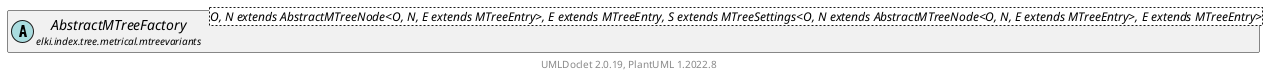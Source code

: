 @startuml
    remove .*\.(Instance|Par|Parameterizer|Factory)$
    set namespaceSeparator none
    hide empty fields
    hide empty methods

    abstract class "<size:14>AbstractMTreeFactory.Par\n<size:10>elki.index.tree.metrical.mtreevariants" as elki.index.tree.metrical.mtreevariants.AbstractMTreeFactory.Par<O, N extends AbstractMTreeNode<O, N, E extends MTreeEntry>, E extends MTreeEntry, S extends MTreeSettings<O, N extends AbstractMTreeNode<O, N, E extends MTreeEntry>, E extends MTreeEntry>> [[AbstractMTreeFactory.Par.html]] {
        {static} +DISTANCE_FUNCTION_ID: OptionID
        {static} +SPLIT_STRATEGY_ID: OptionID
        {static} +INSERT_STRATEGY_ID: OptionID
        #settings: S extends MTreeSettings<O, N extends AbstractMTreeNode<O, N, E extends MTreeEntry>, E extends MTreeEntry>
        +configure(Parameterization): void
        {abstract} #makeSettings(): S extends MTreeSettings<O, N extends AbstractMTreeNode<O, N, E extends MTreeEntry>, E extends MTreeEntry>
        {abstract} +make(): AbstractMTreeFactory<O, N extends AbstractMTreeNode<O, N, E extends MTreeEntry>, E extends MTreeEntry, ?>
    }

    abstract class "<size:14>PagedIndexFactory.Par\n<size:10>elki.index" as elki.index.PagedIndexFactory.Par<O> [[../../../PagedIndexFactory.Par.html]] {
        {abstract} +make(): PagedIndexFactory<O>
    }
    abstract class "<size:14>AbstractMTreeFactory\n<size:10>elki.index.tree.metrical.mtreevariants" as elki.index.tree.metrical.mtreevariants.AbstractMTreeFactory<O, N extends AbstractMTreeNode<O, N, E extends MTreeEntry>, E extends MTreeEntry, S extends MTreeSettings<O, N extends AbstractMTreeNode<O, N, E extends MTreeEntry>, E extends MTreeEntry>> [[AbstractMTreeFactory.html]]

    elki.index.PagedIndexFactory.Par <|-- elki.index.tree.metrical.mtreevariants.AbstractMTreeFactory.Par
    elki.index.tree.metrical.mtreevariants.AbstractMTreeFactory +-- elki.index.tree.metrical.mtreevariants.AbstractMTreeFactory.Par

    center footer UMLDoclet 2.0.19, PlantUML 1.2022.8
@enduml
